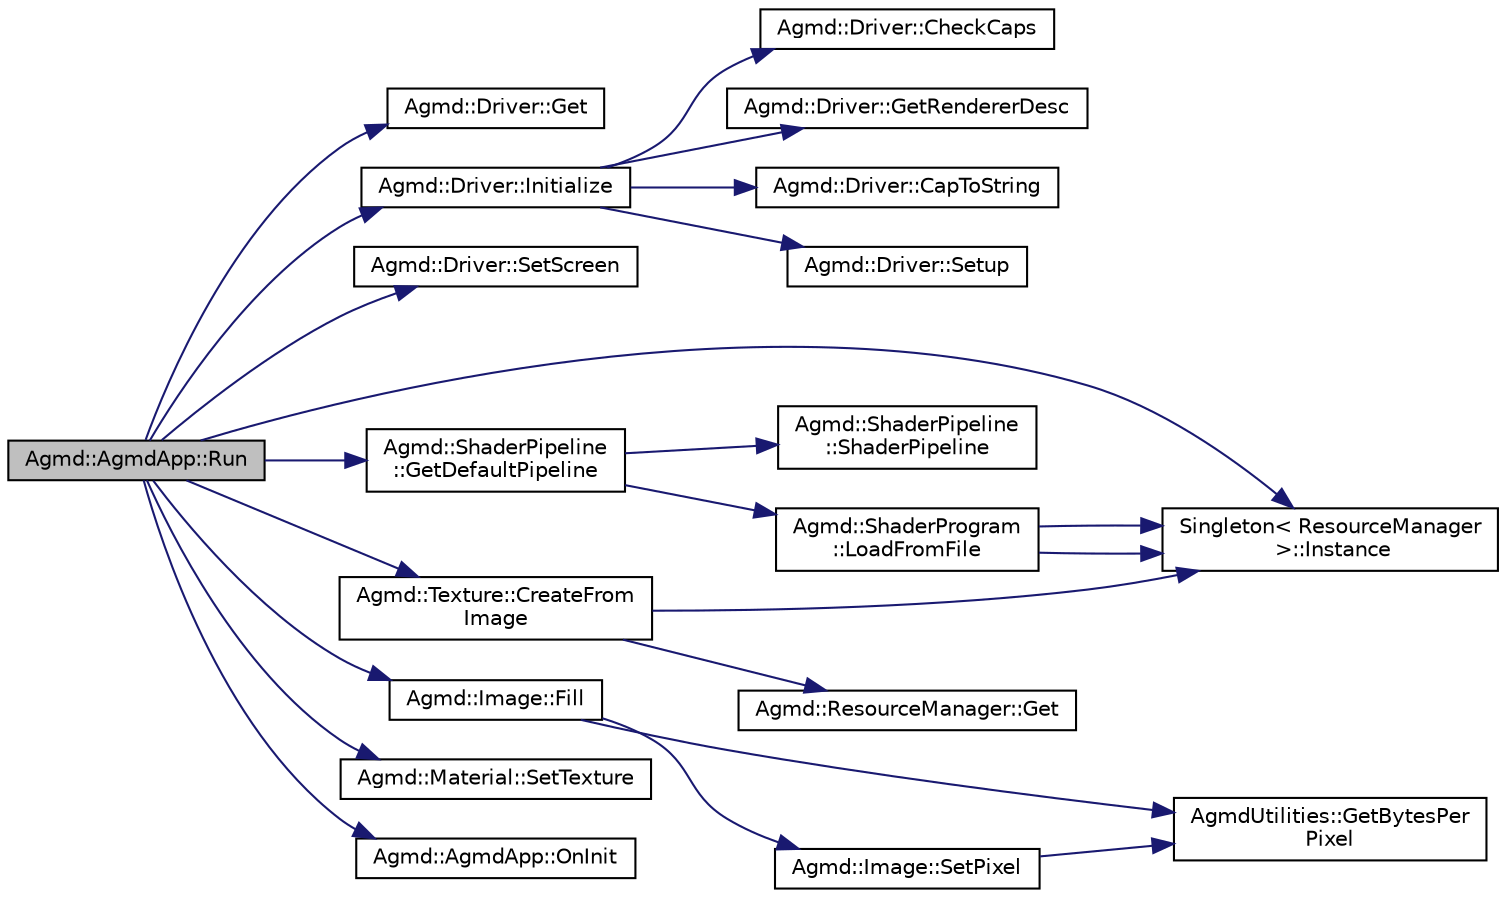 digraph "Agmd::AgmdApp::Run"
{
  edge [fontname="Helvetica",fontsize="10",labelfontname="Helvetica",labelfontsize="10"];
  node [fontname="Helvetica",fontsize="10",shape=record];
  rankdir="LR";
  Node1 [label="Agmd::AgmdApp::Run",height=0.2,width=0.4,color="black", fillcolor="grey75", style="filled" fontcolor="black"];
  Node1 -> Node2 [color="midnightblue",fontsize="10",style="solid",fontname="Helvetica"];
  Node2 [label="Agmd::Driver::Get",height=0.2,width=0.4,color="black", fillcolor="white", style="filled",URL="$class_agmd_1_1_driver.html#aedf84a4d782cbaad6a5d5eb1fd17b682"];
  Node1 -> Node3 [color="midnightblue",fontsize="10",style="solid",fontname="Helvetica"];
  Node3 [label="Agmd::Driver::Initialize",height=0.2,width=0.4,color="black", fillcolor="white", style="filled",URL="$class_agmd_1_1_driver.html#a59a990194eb3b481b0b76a1a4257981a"];
  Node3 -> Node4 [color="midnightblue",fontsize="10",style="solid",fontname="Helvetica"];
  Node4 [label="Agmd::Driver::Setup",height=0.2,width=0.4,color="black", fillcolor="white", style="filled",URL="$class_agmd_1_1_driver.html#a68e5e8a6292970c5b5af085615d85b44"];
  Node3 -> Node5 [color="midnightblue",fontsize="10",style="solid",fontname="Helvetica"];
  Node5 [label="Agmd::Driver::CheckCaps",height=0.2,width=0.4,color="black", fillcolor="white", style="filled",URL="$class_agmd_1_1_driver.html#aa8df8afdbd3f33a58d86f8e58d78af46"];
  Node3 -> Node6 [color="midnightblue",fontsize="10",style="solid",fontname="Helvetica"];
  Node6 [label="Agmd::Driver::GetRendererDesc",height=0.2,width=0.4,color="black", fillcolor="white", style="filled",URL="$class_agmd_1_1_driver.html#a35c8501ea4154ef1f9dfd6dfb04d6b7d"];
  Node3 -> Node7 [color="midnightblue",fontsize="10",style="solid",fontname="Helvetica"];
  Node7 [label="Agmd::Driver::CapToString",height=0.2,width=0.4,color="black", fillcolor="white", style="filled",URL="$class_agmd_1_1_driver.html#a2a2572fd9014436acc31978a2f992f8e"];
  Node1 -> Node8 [color="midnightblue",fontsize="10",style="solid",fontname="Helvetica"];
  Node8 [label="Agmd::Driver::SetScreen",height=0.2,width=0.4,color="black", fillcolor="white", style="filled",URL="$class_agmd_1_1_driver.html#a34d0dfd09cfe090268806c7dd5a8b0e0"];
  Node1 -> Node9 [color="midnightblue",fontsize="10",style="solid",fontname="Helvetica"];
  Node9 [label="Agmd::ShaderPipeline\l::GetDefaultPipeline",height=0.2,width=0.4,color="black", fillcolor="white", style="filled",URL="$class_agmd_1_1_shader_pipeline.html#a210938546d74ae019cad424d6315bd3d"];
  Node9 -> Node10 [color="midnightblue",fontsize="10",style="solid",fontname="Helvetica"];
  Node10 [label="Agmd::ShaderPipeline\l::ShaderPipeline",height=0.2,width=0.4,color="black", fillcolor="white", style="filled",URL="$class_agmd_1_1_shader_pipeline.html#ab388d2067cb1e507ec189a9a60a854ff"];
  Node9 -> Node11 [color="midnightblue",fontsize="10",style="solid",fontname="Helvetica"];
  Node11 [label="Agmd::ShaderProgram\l::LoadFromFile",height=0.2,width=0.4,color="black", fillcolor="white", style="filled",URL="$class_agmd_1_1_shader_program.html#ad3acc3c0bf03b73ee16393cdc52cffc9"];
  Node11 -> Node12 [color="midnightblue",fontsize="10",style="solid",fontname="Helvetica"];
  Node12 [label="Singleton\< ResourceManager\l \>::Instance",height=0.2,width=0.4,color="black", fillcolor="white", style="filled",URL="$class_singleton.html#a131e87528259529400d58b6df5d9743c"];
  Node11 -> Node12 [color="midnightblue",fontsize="10",style="solid",fontname="Helvetica"];
  Node1 -> Node13 [color="midnightblue",fontsize="10",style="solid",fontname="Helvetica"];
  Node13 [label="Agmd::Image::Fill",height=0.2,width=0.4,color="black", fillcolor="white", style="filled",URL="$class_agmd_1_1_image.html#a625cec70847526330b42b921890ff5da"];
  Node13 -> Node14 [color="midnightblue",fontsize="10",style="solid",fontname="Helvetica"];
  Node14 [label="Agmd::Image::SetPixel",height=0.2,width=0.4,color="black", fillcolor="white", style="filled",URL="$class_agmd_1_1_image.html#aef1f82c5377735b70e03bd50b9c349c7"];
  Node14 -> Node15 [color="midnightblue",fontsize="10",style="solid",fontname="Helvetica"];
  Node15 [label="AgmdUtilities::GetBytesPer\lPixel",height=0.2,width=0.4,color="black", fillcolor="white", style="filled",URL="$namespace_agmd_utilities.html#a2652f08860fb5eb126af8afd4245b96a"];
  Node13 -> Node15 [color="midnightblue",fontsize="10",style="solid",fontname="Helvetica"];
  Node1 -> Node16 [color="midnightblue",fontsize="10",style="solid",fontname="Helvetica"];
  Node16 [label="Agmd::Texture::CreateFrom\lImage",height=0.2,width=0.4,color="black", fillcolor="white", style="filled",URL="$class_agmd_1_1_texture.html#a3e117c4750da5def2f6877da8c266239"];
  Node16 -> Node12 [color="midnightblue",fontsize="10",style="solid",fontname="Helvetica"];
  Node16 -> Node17 [color="midnightblue",fontsize="10",style="solid",fontname="Helvetica"];
  Node17 [label="Agmd::ResourceManager::Get",height=0.2,width=0.4,color="black", fillcolor="white", style="filled",URL="$class_agmd_1_1_resource_manager.html#a65c6954a3b27b8063db15a0e4a6e2961"];
  Node1 -> Node18 [color="midnightblue",fontsize="10",style="solid",fontname="Helvetica"];
  Node18 [label="Agmd::Material::SetTexture",height=0.2,width=0.4,color="black", fillcolor="white", style="filled",URL="$class_agmd_1_1_material.html#a4f509eaf7d450429738334ee87faba0c"];
  Node1 -> Node12 [color="midnightblue",fontsize="10",style="solid",fontname="Helvetica"];
  Node1 -> Node19 [color="midnightblue",fontsize="10",style="solid",fontname="Helvetica"];
  Node19 [label="Agmd::AgmdApp::OnInit",height=0.2,width=0.4,color="black", fillcolor="white", style="filled",URL="$class_agmd_1_1_agmd_app.html#ae938cdfcee485e1fb69023ba2f5e48c8"];
}
